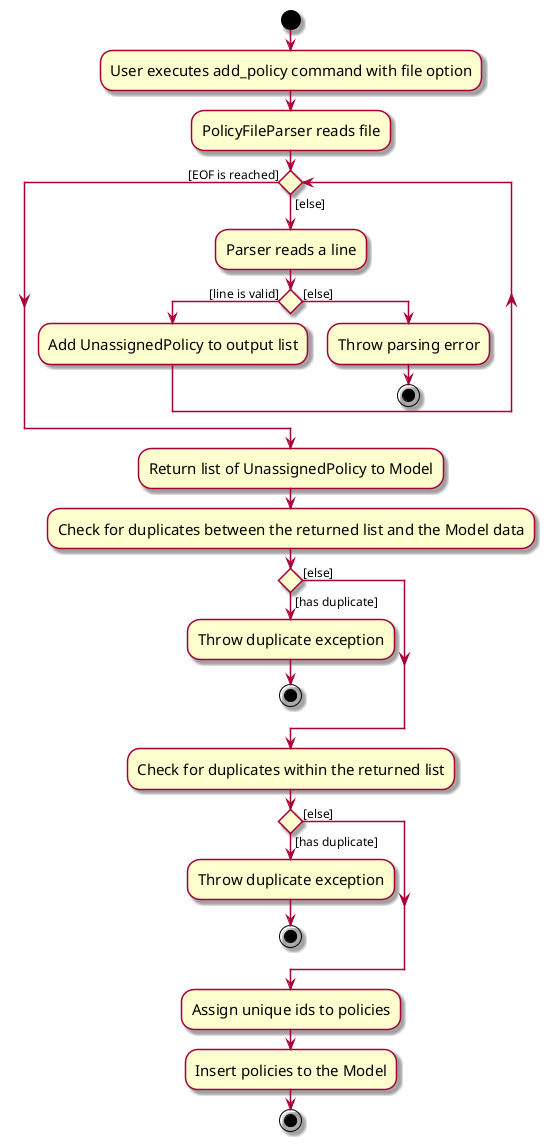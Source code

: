 @startuml
skin rose
skinparam ActivityFontSize 15
skinparam ArrowFontSize 12

start
:User executes add_policy command with file option;
:PolicyFileParser reads file;

while () is ([else])
    :Parser reads a line;
    if () then ([line is valid])
        :Add UnassignedPolicy to output list;
    else ([else])
        :Throw parsing error;
        stop
    endif
endwhile ([EOF is reached])

:Return list of UnassignedPolicy to Model;
:Check for duplicates between the returned list and the Model data;
if () then ([has duplicate])
    :Throw duplicate exception;
    stop
else ([else])
endif
:Check for duplicates within the returned list;
if () then ([has duplicate])
    :Throw duplicate exception;
    stop
else ([else])
endif
:Assign unique ids to policies;
:Insert policies to the Model;

stop
@enduml
